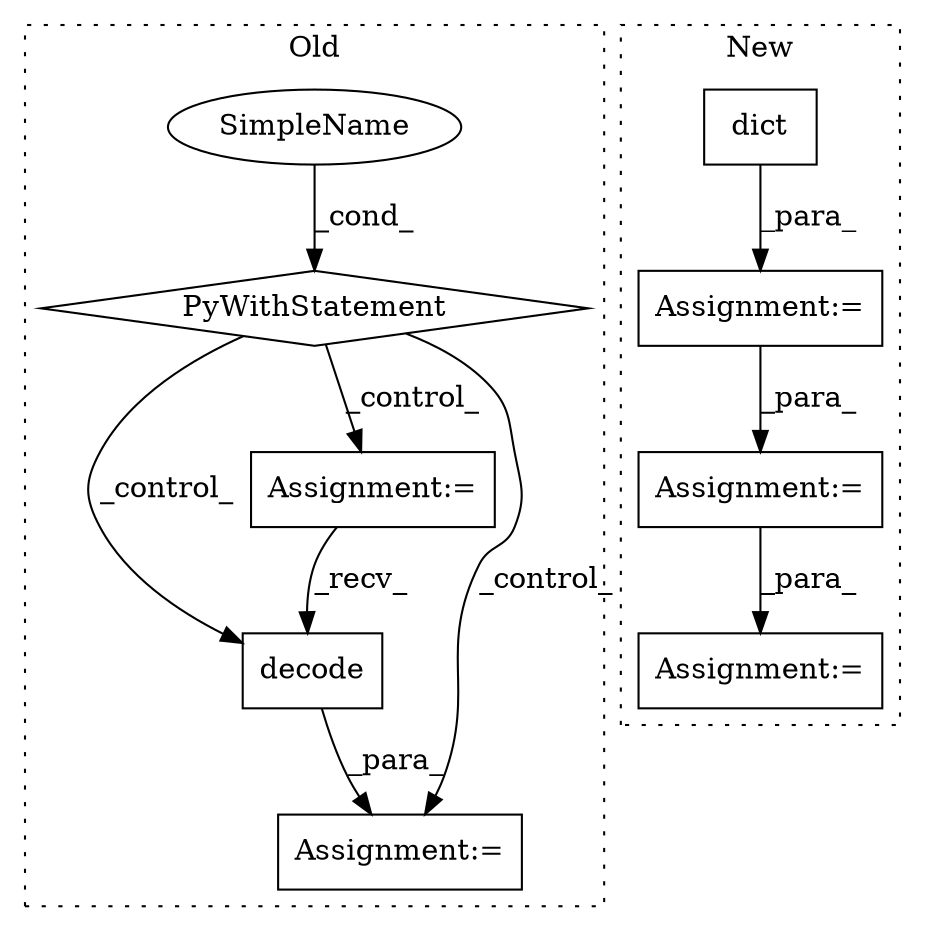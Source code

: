 digraph G {
subgraph cluster0 {
1 [label="decode" a="32" s="11311,11325" l="7,1" shape="box"];
3 [label="PyWithStatement" a="104" s="11171,11200" l="10,2" shape="diamond"];
5 [label="SimpleName" a="42" s="" l="" shape="ellipse"];
6 [label="Assignment:=" a="7" s="11220" l="4" shape="box"];
7 [label="Assignment:=" a="7" s="11297" l="2" shape="box"];
label = "Old";
style="dotted";
}
subgraph cluster1 {
2 [label="dict" a="32" s="11244,11260" l="5,1" shape="box"];
4 [label="Assignment:=" a="7" s="11273,11365" l="65,2" shape="box"];
8 [label="Assignment:=" a="7" s="11243" l="1" shape="box"];
9 [label="Assignment:=" a="7" s="11484" l="2" shape="box"];
label = "New";
style="dotted";
}
1 -> 7 [label="_para_"];
2 -> 8 [label="_para_"];
3 -> 7 [label="_control_"];
3 -> 1 [label="_control_"];
3 -> 6 [label="_control_"];
4 -> 9 [label="_para_"];
5 -> 3 [label="_cond_"];
6 -> 1 [label="_recv_"];
8 -> 4 [label="_para_"];
}